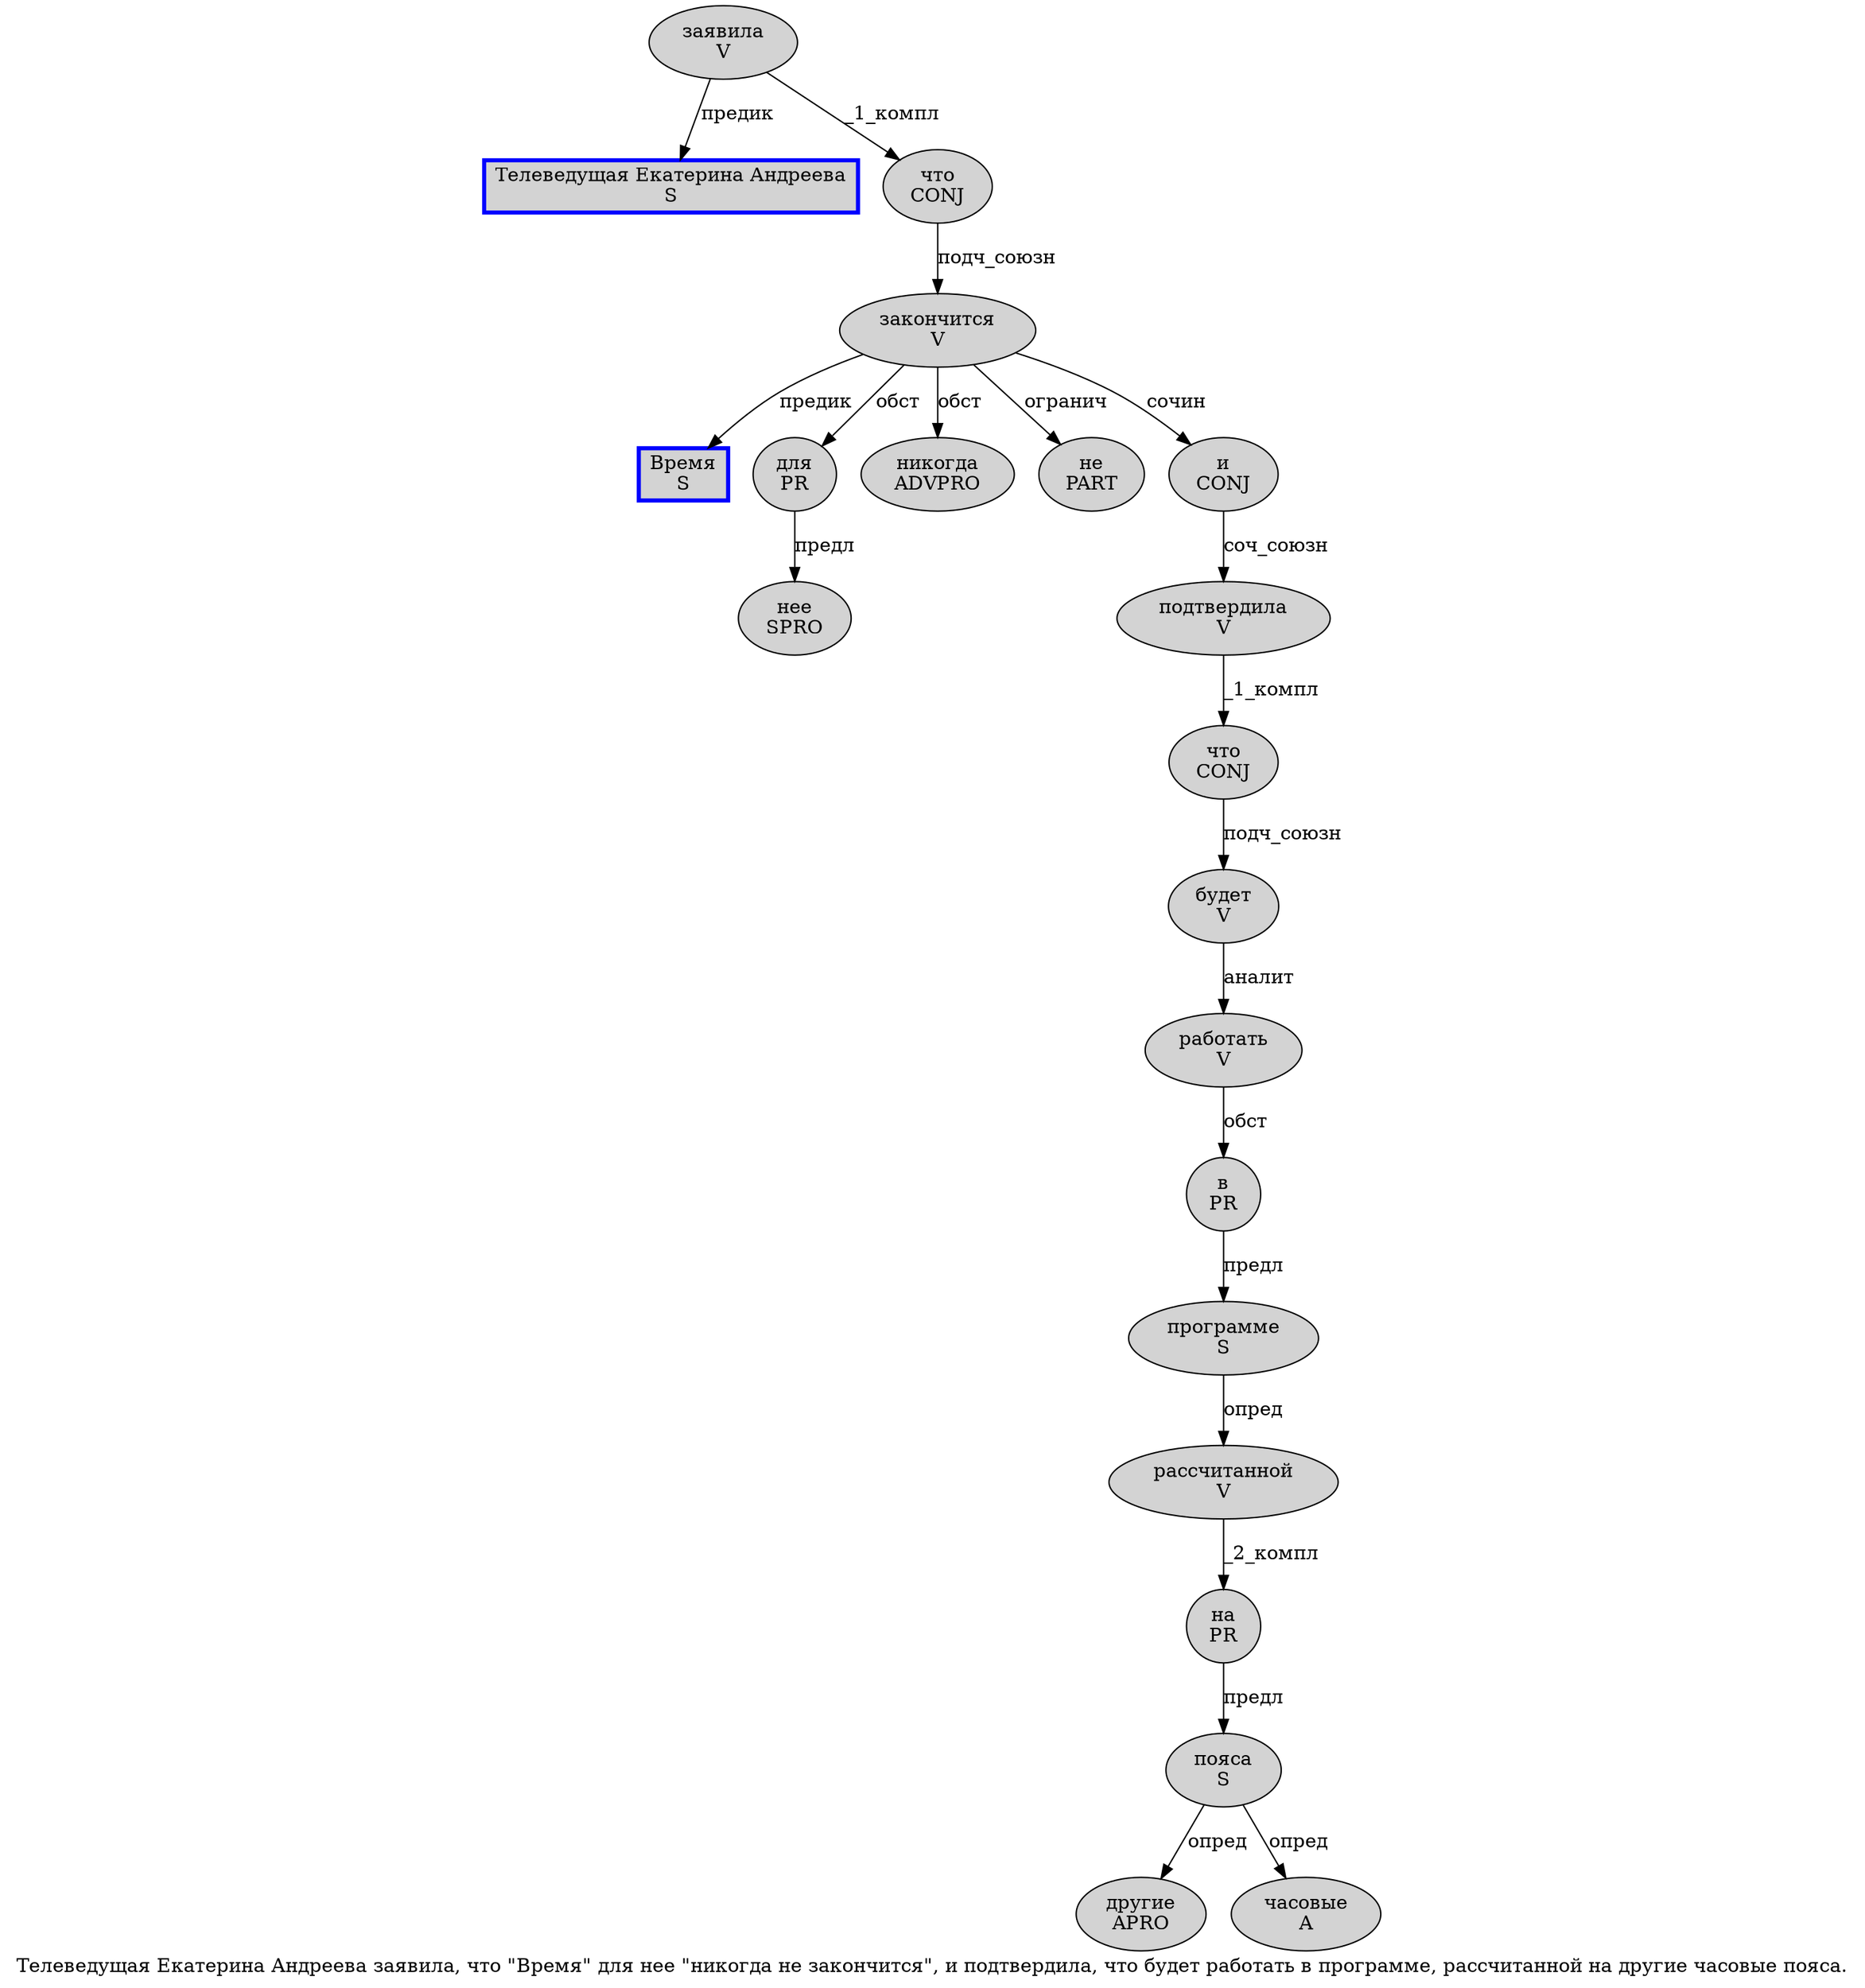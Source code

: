 digraph SENTENCE_1358 {
	graph [label="Телеведущая Екатерина Андреева заявила, что \"Время\" для нее \"никогда не закончится\", и подтвердила, что будет работать в программе, рассчитанной на другие часовые пояса."]
	node [style=filled]
		0 [label="Телеведущая Екатерина Андреева
S" color=blue fillcolor=lightgray penwidth=3 shape=box]
		1 [label="заявила
V" color="" fillcolor=lightgray penwidth=1 shape=ellipse]
		3 [label="что
CONJ" color="" fillcolor=lightgray penwidth=1 shape=ellipse]
		5 [label="Время
S" color=blue fillcolor=lightgray penwidth=3 shape=box]
		7 [label="для
PR" color="" fillcolor=lightgray penwidth=1 shape=ellipse]
		8 [label="нее
SPRO" color="" fillcolor=lightgray penwidth=1 shape=ellipse]
		10 [label="никогда
ADVPRO" color="" fillcolor=lightgray penwidth=1 shape=ellipse]
		11 [label="не
PART" color="" fillcolor=lightgray penwidth=1 shape=ellipse]
		12 [label="закончится
V" color="" fillcolor=lightgray penwidth=1 shape=ellipse]
		15 [label="и
CONJ" color="" fillcolor=lightgray penwidth=1 shape=ellipse]
		16 [label="подтвердила
V" color="" fillcolor=lightgray penwidth=1 shape=ellipse]
		18 [label="что
CONJ" color="" fillcolor=lightgray penwidth=1 shape=ellipse]
		19 [label="будет
V" color="" fillcolor=lightgray penwidth=1 shape=ellipse]
		20 [label="работать
V" color="" fillcolor=lightgray penwidth=1 shape=ellipse]
		21 [label="в
PR" color="" fillcolor=lightgray penwidth=1 shape=ellipse]
		22 [label="программе
S" color="" fillcolor=lightgray penwidth=1 shape=ellipse]
		24 [label="рассчитанной
V" color="" fillcolor=lightgray penwidth=1 shape=ellipse]
		25 [label="на
PR" color="" fillcolor=lightgray penwidth=1 shape=ellipse]
		26 [label="другие
APRO" color="" fillcolor=lightgray penwidth=1 shape=ellipse]
		27 [label="часовые
A" color="" fillcolor=lightgray penwidth=1 shape=ellipse]
		28 [label="пояса
S" color="" fillcolor=lightgray penwidth=1 shape=ellipse]
			25 -> 28 [label="предл"]
			20 -> 21 [label="обст"]
			18 -> 19 [label="подч_союзн"]
			22 -> 24 [label="опред"]
			12 -> 5 [label="предик"]
			12 -> 7 [label="обст"]
			12 -> 10 [label="обст"]
			12 -> 11 [label="огранич"]
			12 -> 15 [label="сочин"]
			15 -> 16 [label="соч_союзн"]
			7 -> 8 [label="предл"]
			24 -> 25 [label="_2_компл"]
			19 -> 20 [label="аналит"]
			1 -> 0 [label="предик"]
			1 -> 3 [label="_1_компл"]
			3 -> 12 [label="подч_союзн"]
			21 -> 22 [label="предл"]
			28 -> 26 [label="опред"]
			28 -> 27 [label="опред"]
			16 -> 18 [label="_1_компл"]
}